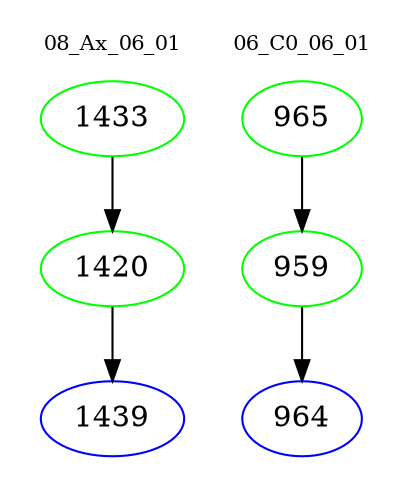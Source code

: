 digraph{
subgraph cluster_0 {
color = white
label = "08_Ax_06_01";
fontsize=10;
T0_1433 [label="1433", color="green"]
T0_1433 -> T0_1420 [color="black"]
T0_1420 [label="1420", color="green"]
T0_1420 -> T0_1439 [color="black"]
T0_1439 [label="1439", color="blue"]
}
subgraph cluster_1 {
color = white
label = "06_C0_06_01";
fontsize=10;
T1_965 [label="965", color="green"]
T1_965 -> T1_959 [color="black"]
T1_959 [label="959", color="green"]
T1_959 -> T1_964 [color="black"]
T1_964 [label="964", color="blue"]
}
}

